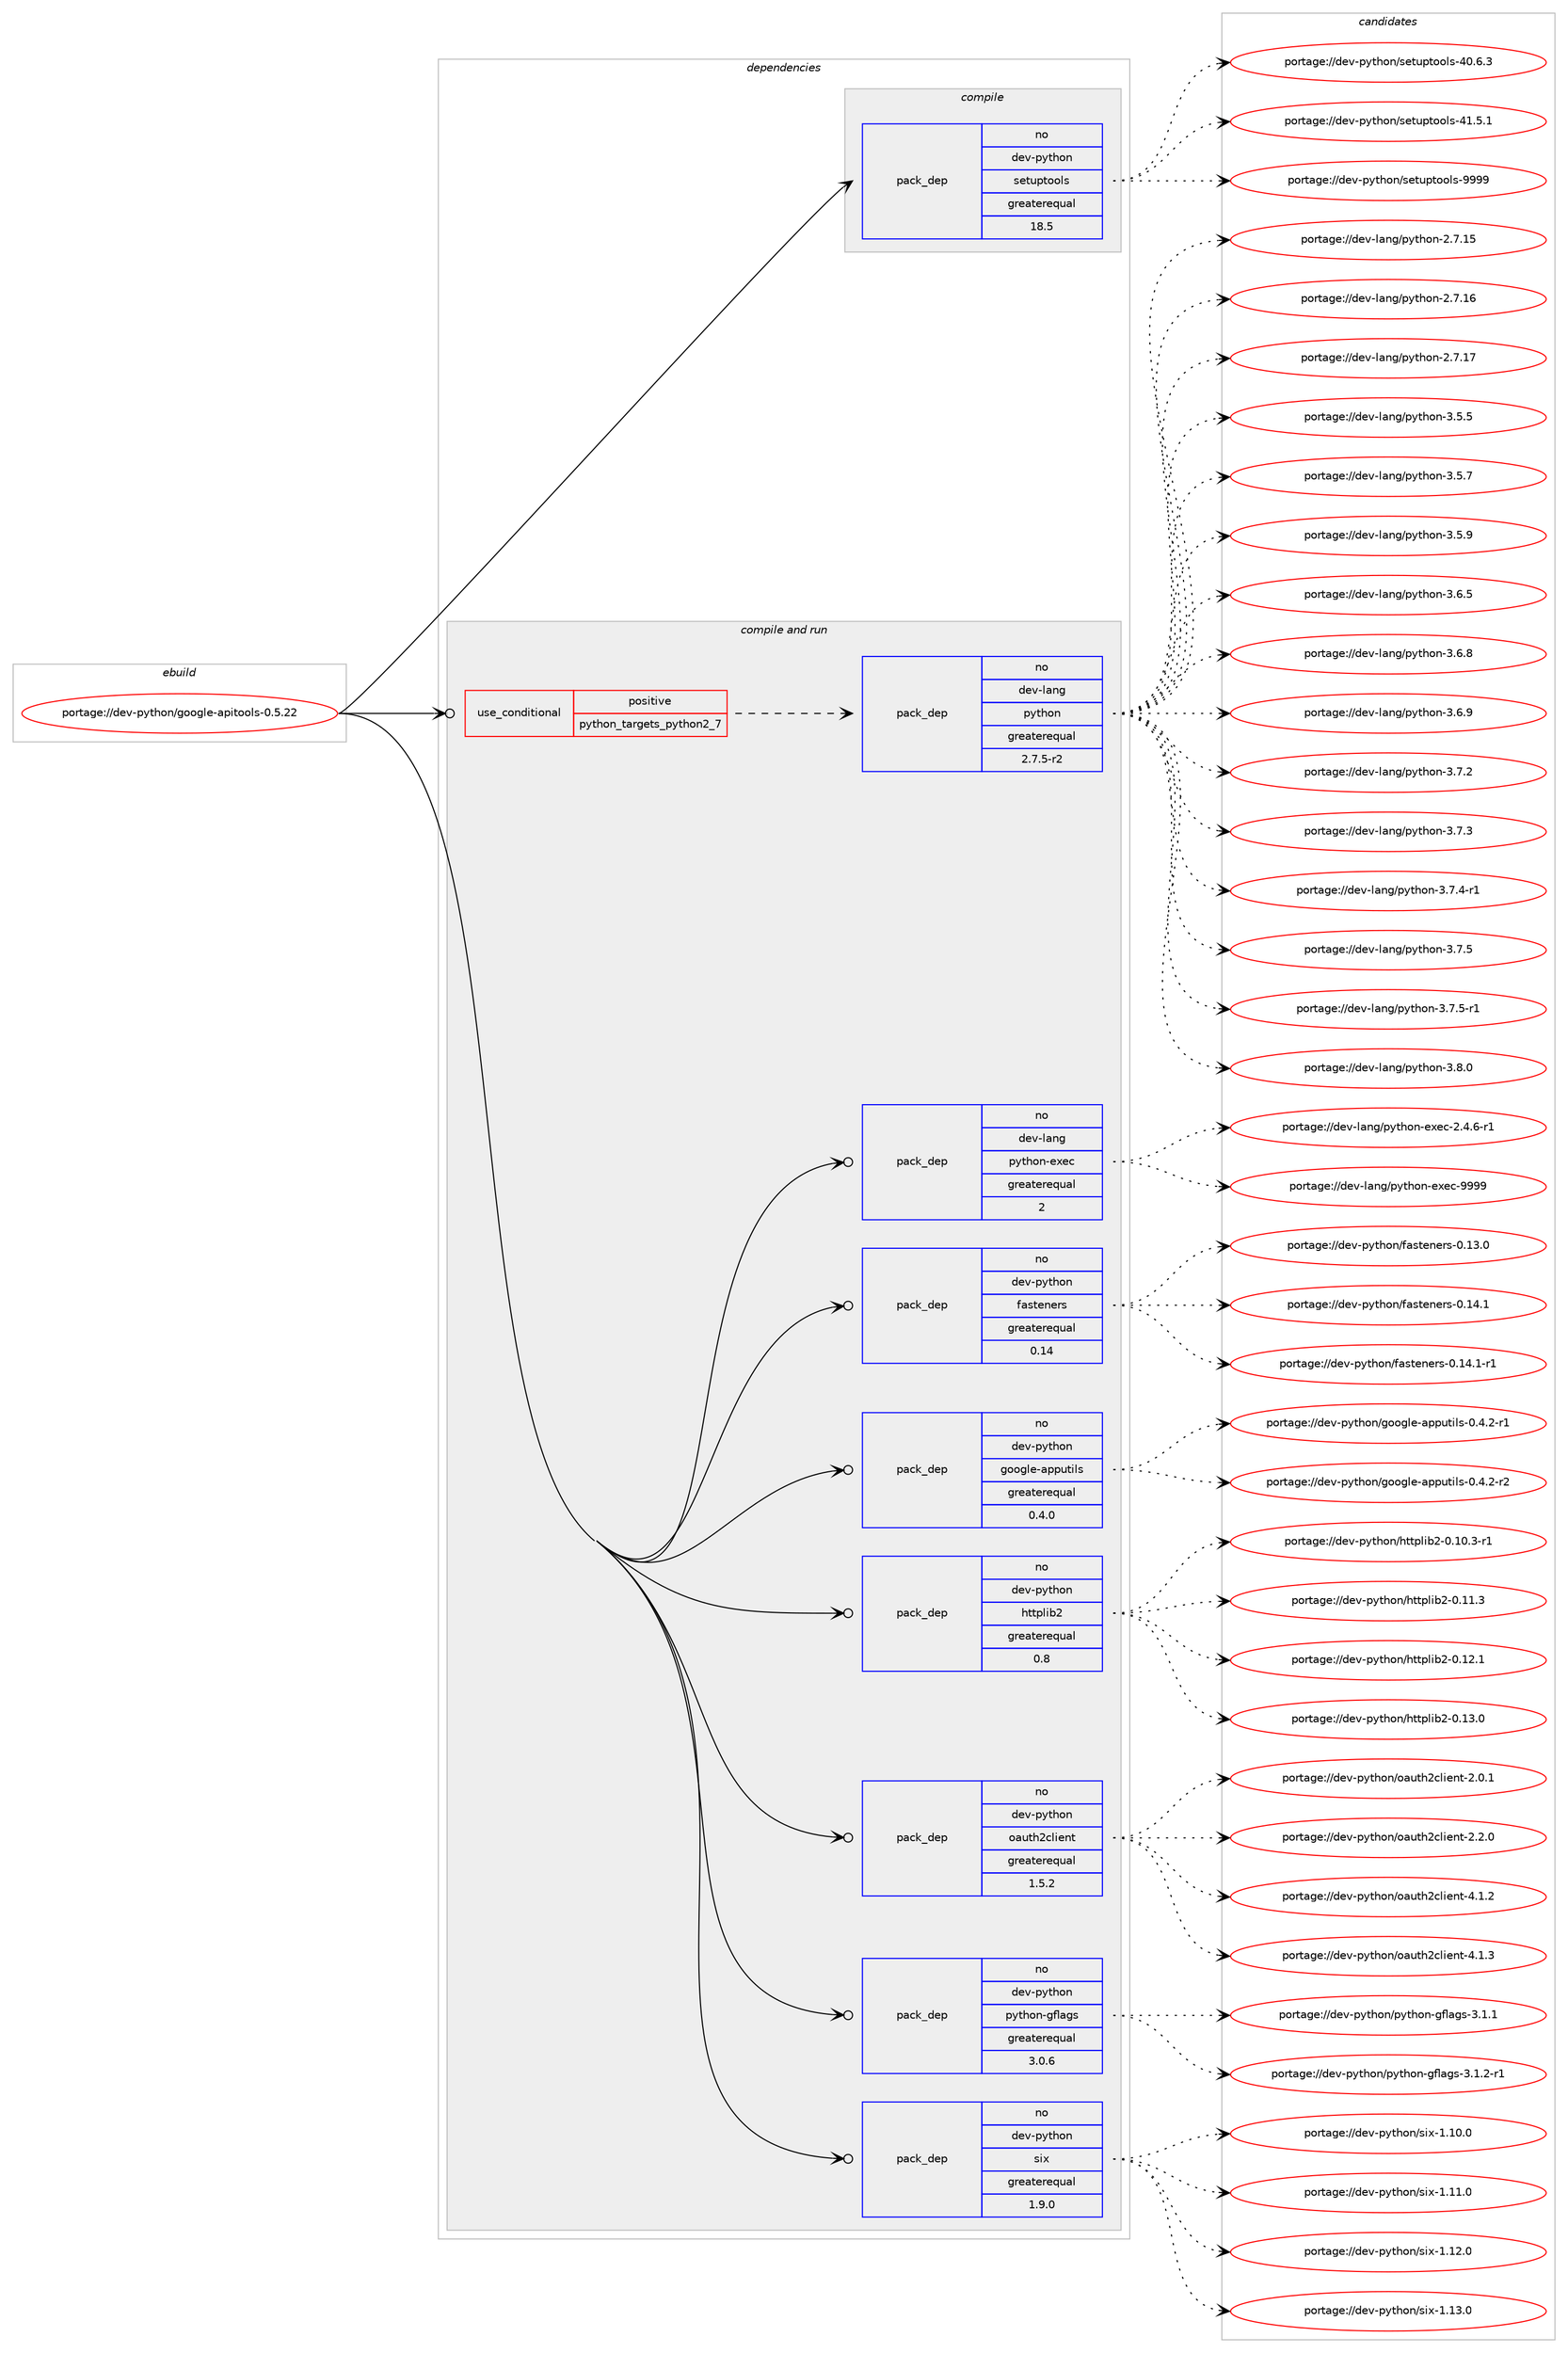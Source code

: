 digraph prolog {

# *************
# Graph options
# *************

newrank=true;
concentrate=true;
compound=true;
graph [rankdir=LR,fontname=Helvetica,fontsize=10,ranksep=1.5];#, ranksep=2.5, nodesep=0.2];
edge  [arrowhead=vee];
node  [fontname=Helvetica,fontsize=10];

# **********
# The ebuild
# **********

subgraph cluster_leftcol {
color=gray;
rank=same;
label=<<i>ebuild</i>>;
id [label="portage://dev-python/google-apitools-0.5.22", color=red, width=4, href="../dev-python/google-apitools-0.5.22.svg"];
}

# ****************
# The dependencies
# ****************

subgraph cluster_midcol {
color=gray;
label=<<i>dependencies</i>>;
subgraph cluster_compile {
fillcolor="#eeeeee";
style=filled;
label=<<i>compile</i>>;
subgraph pack109237 {
dependency141924 [label=<<TABLE BORDER="0" CELLBORDER="1" CELLSPACING="0" CELLPADDING="4" WIDTH="220"><TR><TD ROWSPAN="6" CELLPADDING="30">pack_dep</TD></TR><TR><TD WIDTH="110">no</TD></TR><TR><TD>dev-python</TD></TR><TR><TD>setuptools</TD></TR><TR><TD>greaterequal</TD></TR><TR><TD>18.5</TD></TR></TABLE>>, shape=none, color=blue];
}
id:e -> dependency141924:w [weight=20,style="solid",arrowhead="vee"];
}
subgraph cluster_compileandrun {
fillcolor="#eeeeee";
style=filled;
label=<<i>compile and run</i>>;
subgraph cond29370 {
dependency141925 [label=<<TABLE BORDER="0" CELLBORDER="1" CELLSPACING="0" CELLPADDING="4"><TR><TD ROWSPAN="3" CELLPADDING="10">use_conditional</TD></TR><TR><TD>positive</TD></TR><TR><TD>python_targets_python2_7</TD></TR></TABLE>>, shape=none, color=red];
subgraph pack109238 {
dependency141926 [label=<<TABLE BORDER="0" CELLBORDER="1" CELLSPACING="0" CELLPADDING="4" WIDTH="220"><TR><TD ROWSPAN="6" CELLPADDING="30">pack_dep</TD></TR><TR><TD WIDTH="110">no</TD></TR><TR><TD>dev-lang</TD></TR><TR><TD>python</TD></TR><TR><TD>greaterequal</TD></TR><TR><TD>2.7.5-r2</TD></TR></TABLE>>, shape=none, color=blue];
}
dependency141925:e -> dependency141926:w [weight=20,style="dashed",arrowhead="vee"];
}
id:e -> dependency141925:w [weight=20,style="solid",arrowhead="odotvee"];
subgraph pack109239 {
dependency141927 [label=<<TABLE BORDER="0" CELLBORDER="1" CELLSPACING="0" CELLPADDING="4" WIDTH="220"><TR><TD ROWSPAN="6" CELLPADDING="30">pack_dep</TD></TR><TR><TD WIDTH="110">no</TD></TR><TR><TD>dev-lang</TD></TR><TR><TD>python-exec</TD></TR><TR><TD>greaterequal</TD></TR><TR><TD>2</TD></TR></TABLE>>, shape=none, color=blue];
}
id:e -> dependency141927:w [weight=20,style="solid",arrowhead="odotvee"];
subgraph pack109240 {
dependency141928 [label=<<TABLE BORDER="0" CELLBORDER="1" CELLSPACING="0" CELLPADDING="4" WIDTH="220"><TR><TD ROWSPAN="6" CELLPADDING="30">pack_dep</TD></TR><TR><TD WIDTH="110">no</TD></TR><TR><TD>dev-python</TD></TR><TR><TD>fasteners</TD></TR><TR><TD>greaterequal</TD></TR><TR><TD>0.14</TD></TR></TABLE>>, shape=none, color=blue];
}
id:e -> dependency141928:w [weight=20,style="solid",arrowhead="odotvee"];
subgraph pack109241 {
dependency141929 [label=<<TABLE BORDER="0" CELLBORDER="1" CELLSPACING="0" CELLPADDING="4" WIDTH="220"><TR><TD ROWSPAN="6" CELLPADDING="30">pack_dep</TD></TR><TR><TD WIDTH="110">no</TD></TR><TR><TD>dev-python</TD></TR><TR><TD>google-apputils</TD></TR><TR><TD>greaterequal</TD></TR><TR><TD>0.4.0</TD></TR></TABLE>>, shape=none, color=blue];
}
id:e -> dependency141929:w [weight=20,style="solid",arrowhead="odotvee"];
subgraph pack109242 {
dependency141930 [label=<<TABLE BORDER="0" CELLBORDER="1" CELLSPACING="0" CELLPADDING="4" WIDTH="220"><TR><TD ROWSPAN="6" CELLPADDING="30">pack_dep</TD></TR><TR><TD WIDTH="110">no</TD></TR><TR><TD>dev-python</TD></TR><TR><TD>httplib2</TD></TR><TR><TD>greaterequal</TD></TR><TR><TD>0.8</TD></TR></TABLE>>, shape=none, color=blue];
}
id:e -> dependency141930:w [weight=20,style="solid",arrowhead="odotvee"];
subgraph pack109243 {
dependency141931 [label=<<TABLE BORDER="0" CELLBORDER="1" CELLSPACING="0" CELLPADDING="4" WIDTH="220"><TR><TD ROWSPAN="6" CELLPADDING="30">pack_dep</TD></TR><TR><TD WIDTH="110">no</TD></TR><TR><TD>dev-python</TD></TR><TR><TD>oauth2client</TD></TR><TR><TD>greaterequal</TD></TR><TR><TD>1.5.2</TD></TR></TABLE>>, shape=none, color=blue];
}
id:e -> dependency141931:w [weight=20,style="solid",arrowhead="odotvee"];
subgraph pack109244 {
dependency141932 [label=<<TABLE BORDER="0" CELLBORDER="1" CELLSPACING="0" CELLPADDING="4" WIDTH="220"><TR><TD ROWSPAN="6" CELLPADDING="30">pack_dep</TD></TR><TR><TD WIDTH="110">no</TD></TR><TR><TD>dev-python</TD></TR><TR><TD>python-gflags</TD></TR><TR><TD>greaterequal</TD></TR><TR><TD>3.0.6</TD></TR></TABLE>>, shape=none, color=blue];
}
id:e -> dependency141932:w [weight=20,style="solid",arrowhead="odotvee"];
subgraph pack109245 {
dependency141933 [label=<<TABLE BORDER="0" CELLBORDER="1" CELLSPACING="0" CELLPADDING="4" WIDTH="220"><TR><TD ROWSPAN="6" CELLPADDING="30">pack_dep</TD></TR><TR><TD WIDTH="110">no</TD></TR><TR><TD>dev-python</TD></TR><TR><TD>six</TD></TR><TR><TD>greaterequal</TD></TR><TR><TD>1.9.0</TD></TR></TABLE>>, shape=none, color=blue];
}
id:e -> dependency141933:w [weight=20,style="solid",arrowhead="odotvee"];
}
subgraph cluster_run {
fillcolor="#eeeeee";
style=filled;
label=<<i>run</i>>;
}
}

# **************
# The candidates
# **************

subgraph cluster_choices {
rank=same;
color=gray;
label=<<i>candidates</i>>;

subgraph choice109237 {
color=black;
nodesep=1;
choiceportage100101118451121211161041111104711510111611711211611111110811545524846544651 [label="portage://dev-python/setuptools-40.6.3", color=red, width=4,href="../dev-python/setuptools-40.6.3.svg"];
choiceportage100101118451121211161041111104711510111611711211611111110811545524946534649 [label="portage://dev-python/setuptools-41.5.1", color=red, width=4,href="../dev-python/setuptools-41.5.1.svg"];
choiceportage10010111845112121116104111110471151011161171121161111111081154557575757 [label="portage://dev-python/setuptools-9999", color=red, width=4,href="../dev-python/setuptools-9999.svg"];
dependency141924:e -> choiceportage100101118451121211161041111104711510111611711211611111110811545524846544651:w [style=dotted,weight="100"];
dependency141924:e -> choiceportage100101118451121211161041111104711510111611711211611111110811545524946534649:w [style=dotted,weight="100"];
dependency141924:e -> choiceportage10010111845112121116104111110471151011161171121161111111081154557575757:w [style=dotted,weight="100"];
}
subgraph choice109238 {
color=black;
nodesep=1;
choiceportage10010111845108971101034711212111610411111045504655464953 [label="portage://dev-lang/python-2.7.15", color=red, width=4,href="../dev-lang/python-2.7.15.svg"];
choiceportage10010111845108971101034711212111610411111045504655464954 [label="portage://dev-lang/python-2.7.16", color=red, width=4,href="../dev-lang/python-2.7.16.svg"];
choiceportage10010111845108971101034711212111610411111045504655464955 [label="portage://dev-lang/python-2.7.17", color=red, width=4,href="../dev-lang/python-2.7.17.svg"];
choiceportage100101118451089711010347112121116104111110455146534653 [label="portage://dev-lang/python-3.5.5", color=red, width=4,href="../dev-lang/python-3.5.5.svg"];
choiceportage100101118451089711010347112121116104111110455146534655 [label="portage://dev-lang/python-3.5.7", color=red, width=4,href="../dev-lang/python-3.5.7.svg"];
choiceportage100101118451089711010347112121116104111110455146534657 [label="portage://dev-lang/python-3.5.9", color=red, width=4,href="../dev-lang/python-3.5.9.svg"];
choiceportage100101118451089711010347112121116104111110455146544653 [label="portage://dev-lang/python-3.6.5", color=red, width=4,href="../dev-lang/python-3.6.5.svg"];
choiceportage100101118451089711010347112121116104111110455146544656 [label="portage://dev-lang/python-3.6.8", color=red, width=4,href="../dev-lang/python-3.6.8.svg"];
choiceportage100101118451089711010347112121116104111110455146544657 [label="portage://dev-lang/python-3.6.9", color=red, width=4,href="../dev-lang/python-3.6.9.svg"];
choiceportage100101118451089711010347112121116104111110455146554650 [label="portage://dev-lang/python-3.7.2", color=red, width=4,href="../dev-lang/python-3.7.2.svg"];
choiceportage100101118451089711010347112121116104111110455146554651 [label="portage://dev-lang/python-3.7.3", color=red, width=4,href="../dev-lang/python-3.7.3.svg"];
choiceportage1001011184510897110103471121211161041111104551465546524511449 [label="portage://dev-lang/python-3.7.4-r1", color=red, width=4,href="../dev-lang/python-3.7.4-r1.svg"];
choiceportage100101118451089711010347112121116104111110455146554653 [label="portage://dev-lang/python-3.7.5", color=red, width=4,href="../dev-lang/python-3.7.5.svg"];
choiceportage1001011184510897110103471121211161041111104551465546534511449 [label="portage://dev-lang/python-3.7.5-r1", color=red, width=4,href="../dev-lang/python-3.7.5-r1.svg"];
choiceportage100101118451089711010347112121116104111110455146564648 [label="portage://dev-lang/python-3.8.0", color=red, width=4,href="../dev-lang/python-3.8.0.svg"];
dependency141926:e -> choiceportage10010111845108971101034711212111610411111045504655464953:w [style=dotted,weight="100"];
dependency141926:e -> choiceportage10010111845108971101034711212111610411111045504655464954:w [style=dotted,weight="100"];
dependency141926:e -> choiceportage10010111845108971101034711212111610411111045504655464955:w [style=dotted,weight="100"];
dependency141926:e -> choiceportage100101118451089711010347112121116104111110455146534653:w [style=dotted,weight="100"];
dependency141926:e -> choiceportage100101118451089711010347112121116104111110455146534655:w [style=dotted,weight="100"];
dependency141926:e -> choiceportage100101118451089711010347112121116104111110455146534657:w [style=dotted,weight="100"];
dependency141926:e -> choiceportage100101118451089711010347112121116104111110455146544653:w [style=dotted,weight="100"];
dependency141926:e -> choiceportage100101118451089711010347112121116104111110455146544656:w [style=dotted,weight="100"];
dependency141926:e -> choiceportage100101118451089711010347112121116104111110455146544657:w [style=dotted,weight="100"];
dependency141926:e -> choiceportage100101118451089711010347112121116104111110455146554650:w [style=dotted,weight="100"];
dependency141926:e -> choiceportage100101118451089711010347112121116104111110455146554651:w [style=dotted,weight="100"];
dependency141926:e -> choiceportage1001011184510897110103471121211161041111104551465546524511449:w [style=dotted,weight="100"];
dependency141926:e -> choiceportage100101118451089711010347112121116104111110455146554653:w [style=dotted,weight="100"];
dependency141926:e -> choiceportage1001011184510897110103471121211161041111104551465546534511449:w [style=dotted,weight="100"];
dependency141926:e -> choiceportage100101118451089711010347112121116104111110455146564648:w [style=dotted,weight="100"];
}
subgraph choice109239 {
color=black;
nodesep=1;
choiceportage10010111845108971101034711212111610411111045101120101994550465246544511449 [label="portage://dev-lang/python-exec-2.4.6-r1", color=red, width=4,href="../dev-lang/python-exec-2.4.6-r1.svg"];
choiceportage10010111845108971101034711212111610411111045101120101994557575757 [label="portage://dev-lang/python-exec-9999", color=red, width=4,href="../dev-lang/python-exec-9999.svg"];
dependency141927:e -> choiceportage10010111845108971101034711212111610411111045101120101994550465246544511449:w [style=dotted,weight="100"];
dependency141927:e -> choiceportage10010111845108971101034711212111610411111045101120101994557575757:w [style=dotted,weight="100"];
}
subgraph choice109240 {
color=black;
nodesep=1;
choiceportage10010111845112121116104111110471029711511610111010111411545484649514648 [label="portage://dev-python/fasteners-0.13.0", color=red, width=4,href="../dev-python/fasteners-0.13.0.svg"];
choiceportage10010111845112121116104111110471029711511610111010111411545484649524649 [label="portage://dev-python/fasteners-0.14.1", color=red, width=4,href="../dev-python/fasteners-0.14.1.svg"];
choiceportage100101118451121211161041111104710297115116101110101114115454846495246494511449 [label="portage://dev-python/fasteners-0.14.1-r1", color=red, width=4,href="../dev-python/fasteners-0.14.1-r1.svg"];
dependency141928:e -> choiceportage10010111845112121116104111110471029711511610111010111411545484649514648:w [style=dotted,weight="100"];
dependency141928:e -> choiceportage10010111845112121116104111110471029711511610111010111411545484649524649:w [style=dotted,weight="100"];
dependency141928:e -> choiceportage100101118451121211161041111104710297115116101110101114115454846495246494511449:w [style=dotted,weight="100"];
}
subgraph choice109241 {
color=black;
nodesep=1;
choiceportage100101118451121211161041111104710311111110310810145971121121171161051081154548465246504511449 [label="portage://dev-python/google-apputils-0.4.2-r1", color=red, width=4,href="../dev-python/google-apputils-0.4.2-r1.svg"];
choiceportage100101118451121211161041111104710311111110310810145971121121171161051081154548465246504511450 [label="portage://dev-python/google-apputils-0.4.2-r2", color=red, width=4,href="../dev-python/google-apputils-0.4.2-r2.svg"];
dependency141929:e -> choiceportage100101118451121211161041111104710311111110310810145971121121171161051081154548465246504511449:w [style=dotted,weight="100"];
dependency141929:e -> choiceportage100101118451121211161041111104710311111110310810145971121121171161051081154548465246504511450:w [style=dotted,weight="100"];
}
subgraph choice109242 {
color=black;
nodesep=1;
choiceportage10010111845112121116104111110471041161161121081059850454846494846514511449 [label="portage://dev-python/httplib2-0.10.3-r1", color=red, width=4,href="../dev-python/httplib2-0.10.3-r1.svg"];
choiceportage1001011184511212111610411111047104116116112108105985045484649494651 [label="portage://dev-python/httplib2-0.11.3", color=red, width=4,href="../dev-python/httplib2-0.11.3.svg"];
choiceportage1001011184511212111610411111047104116116112108105985045484649504649 [label="portage://dev-python/httplib2-0.12.1", color=red, width=4,href="../dev-python/httplib2-0.12.1.svg"];
choiceportage1001011184511212111610411111047104116116112108105985045484649514648 [label="portage://dev-python/httplib2-0.13.0", color=red, width=4,href="../dev-python/httplib2-0.13.0.svg"];
dependency141930:e -> choiceportage10010111845112121116104111110471041161161121081059850454846494846514511449:w [style=dotted,weight="100"];
dependency141930:e -> choiceportage1001011184511212111610411111047104116116112108105985045484649494651:w [style=dotted,weight="100"];
dependency141930:e -> choiceportage1001011184511212111610411111047104116116112108105985045484649504649:w [style=dotted,weight="100"];
dependency141930:e -> choiceportage1001011184511212111610411111047104116116112108105985045484649514648:w [style=dotted,weight="100"];
}
subgraph choice109243 {
color=black;
nodesep=1;
choiceportage1001011184511212111610411111047111971171161045099108105101110116455046484649 [label="portage://dev-python/oauth2client-2.0.1", color=red, width=4,href="../dev-python/oauth2client-2.0.1.svg"];
choiceportage1001011184511212111610411111047111971171161045099108105101110116455046504648 [label="portage://dev-python/oauth2client-2.2.0", color=red, width=4,href="../dev-python/oauth2client-2.2.0.svg"];
choiceportage1001011184511212111610411111047111971171161045099108105101110116455246494650 [label="portage://dev-python/oauth2client-4.1.2", color=red, width=4,href="../dev-python/oauth2client-4.1.2.svg"];
choiceportage1001011184511212111610411111047111971171161045099108105101110116455246494651 [label="portage://dev-python/oauth2client-4.1.3", color=red, width=4,href="../dev-python/oauth2client-4.1.3.svg"];
dependency141931:e -> choiceportage1001011184511212111610411111047111971171161045099108105101110116455046484649:w [style=dotted,weight="100"];
dependency141931:e -> choiceportage1001011184511212111610411111047111971171161045099108105101110116455046504648:w [style=dotted,weight="100"];
dependency141931:e -> choiceportage1001011184511212111610411111047111971171161045099108105101110116455246494650:w [style=dotted,weight="100"];
dependency141931:e -> choiceportage1001011184511212111610411111047111971171161045099108105101110116455246494651:w [style=dotted,weight="100"];
}
subgraph choice109244 {
color=black;
nodesep=1;
choiceportage10010111845112121116104111110471121211161041111104510310210897103115455146494649 [label="portage://dev-python/python-gflags-3.1.1", color=red, width=4,href="../dev-python/python-gflags-3.1.1.svg"];
choiceportage100101118451121211161041111104711212111610411111045103102108971031154551464946504511449 [label="portage://dev-python/python-gflags-3.1.2-r1", color=red, width=4,href="../dev-python/python-gflags-3.1.2-r1.svg"];
dependency141932:e -> choiceportage10010111845112121116104111110471121211161041111104510310210897103115455146494649:w [style=dotted,weight="100"];
dependency141932:e -> choiceportage100101118451121211161041111104711212111610411111045103102108971031154551464946504511449:w [style=dotted,weight="100"];
}
subgraph choice109245 {
color=black;
nodesep=1;
choiceportage100101118451121211161041111104711510512045494649484648 [label="portage://dev-python/six-1.10.0", color=red, width=4,href="../dev-python/six-1.10.0.svg"];
choiceportage100101118451121211161041111104711510512045494649494648 [label="portage://dev-python/six-1.11.0", color=red, width=4,href="../dev-python/six-1.11.0.svg"];
choiceportage100101118451121211161041111104711510512045494649504648 [label="portage://dev-python/six-1.12.0", color=red, width=4,href="../dev-python/six-1.12.0.svg"];
choiceportage100101118451121211161041111104711510512045494649514648 [label="portage://dev-python/six-1.13.0", color=red, width=4,href="../dev-python/six-1.13.0.svg"];
dependency141933:e -> choiceportage100101118451121211161041111104711510512045494649484648:w [style=dotted,weight="100"];
dependency141933:e -> choiceportage100101118451121211161041111104711510512045494649494648:w [style=dotted,weight="100"];
dependency141933:e -> choiceportage100101118451121211161041111104711510512045494649504648:w [style=dotted,weight="100"];
dependency141933:e -> choiceportage100101118451121211161041111104711510512045494649514648:w [style=dotted,weight="100"];
}
}

}
